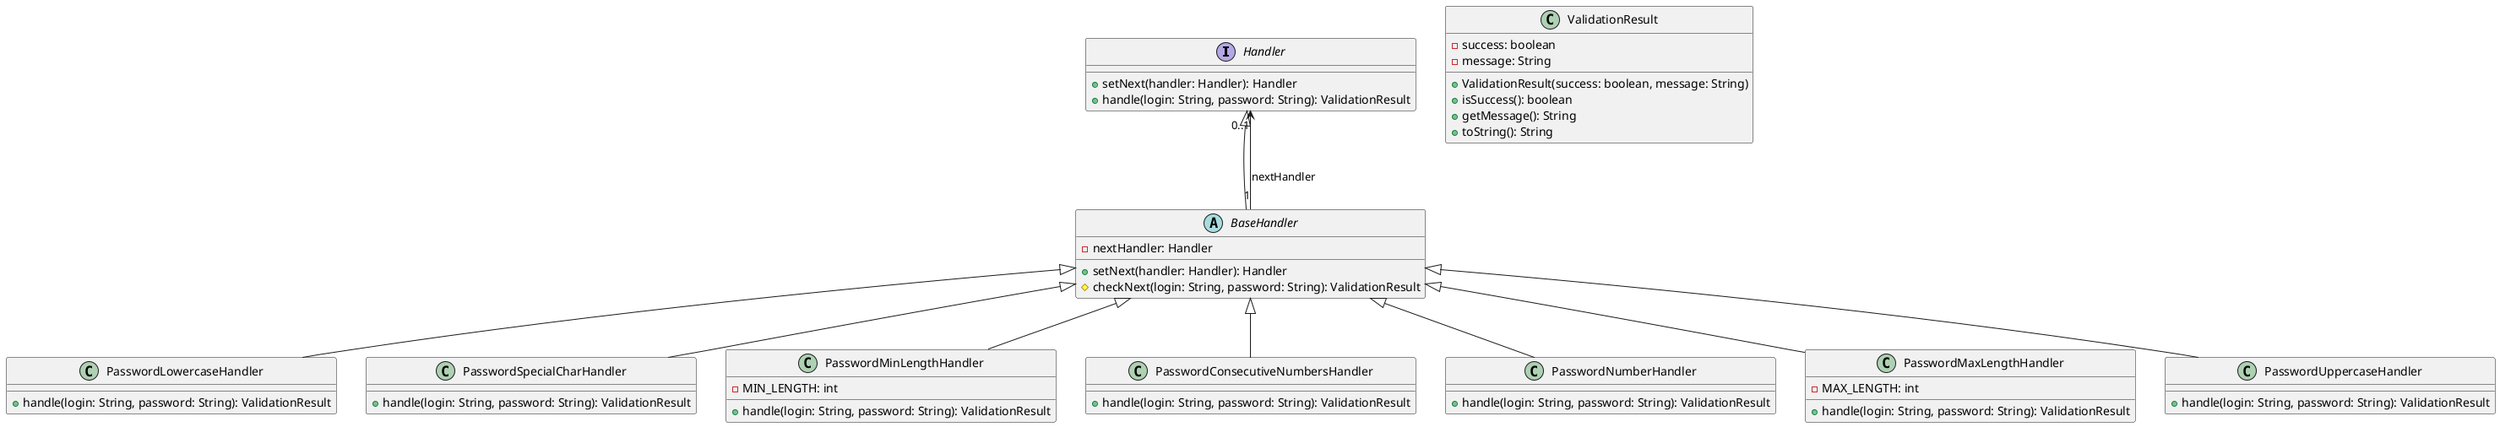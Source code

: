@startuml PasswordValidationChain
interface Handler {
    +setNext(handler: Handler): Handler
    +handle(login: String, password: String): ValidationResult
}

abstract class BaseHandler {
    -nextHandler: Handler
    +setNext(handler: Handler): Handler
    #checkNext(login: String, password: String): ValidationResult
}

class PasswordLowercaseHandler {
    +handle(login: String, password: String): ValidationResult
}

class PasswordSpecialCharHandler {
    +handle(login: String, password: String): ValidationResult
}

class PasswordMinLengthHandler {
    -MIN_LENGTH: int
    +handle(login: String, password: String): ValidationResult
}

class PasswordConsecutiveNumbersHandler {
    +handle(login: String, password: String): ValidationResult
}

class PasswordNumberHandler {
    +handle(login: String, password: String): ValidationResult
}

class PasswordMaxLengthHandler {
    -MAX_LENGTH: int
    +handle(login: String, password: String): ValidationResult
}

class PasswordUppercaseHandler {
    +handle(login: String, password: String): ValidationResult
}

class ValidationResult {
    -success: boolean
    -message: String
    +ValidationResult(success: boolean, message: String)
    +isSuccess(): boolean
    +getMessage(): String
    +toString(): String
}

Handler <|-- BaseHandler
BaseHandler <|-- PasswordLowercaseHandler
BaseHandler <|-- PasswordSpecialCharHandler
BaseHandler <|-- PasswordMinLengthHandler
BaseHandler <|-- PasswordConsecutiveNumbersHandler
BaseHandler <|-- PasswordNumberHandler
BaseHandler <|-- PasswordMaxLengthHandler
BaseHandler <|-- PasswordUppercaseHandler

BaseHandler "1" --> "0..1" Handler : nextHandler
